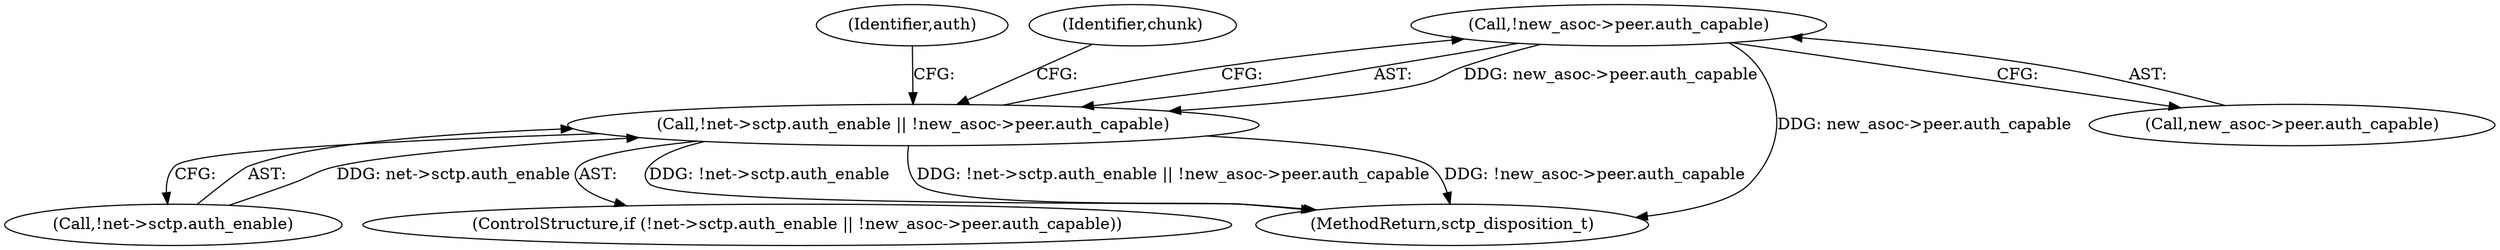 digraph "0_linux_ec0223ec48a90cb605244b45f7c62de856403729@pointer" {
"1000340" [label="(Call,!new_asoc->peer.auth_capable)"];
"1000333" [label="(Call,!net->sctp.auth_enable || !new_asoc->peer.auth_capable)"];
"1000341" [label="(Call,new_asoc->peer.auth_capable)"];
"1000363" [label="(Identifier,auth)"];
"1000334" [label="(Call,!net->sctp.auth_enable)"];
"1000332" [label="(ControlStructure,if (!net->sctp.auth_enable || !new_asoc->peer.auth_capable))"];
"1000545" [label="(MethodReturn,sctp_disposition_t)"];
"1000333" [label="(Call,!net->sctp.auth_enable || !new_asoc->peer.auth_capable)"];
"1000349" [label="(Identifier,chunk)"];
"1000340" [label="(Call,!new_asoc->peer.auth_capable)"];
"1000340" -> "1000333"  [label="AST: "];
"1000340" -> "1000341"  [label="CFG: "];
"1000341" -> "1000340"  [label="AST: "];
"1000333" -> "1000340"  [label="CFG: "];
"1000340" -> "1000545"  [label="DDG: new_asoc->peer.auth_capable"];
"1000340" -> "1000333"  [label="DDG: new_asoc->peer.auth_capable"];
"1000333" -> "1000332"  [label="AST: "];
"1000333" -> "1000334"  [label="CFG: "];
"1000334" -> "1000333"  [label="AST: "];
"1000349" -> "1000333"  [label="CFG: "];
"1000363" -> "1000333"  [label="CFG: "];
"1000333" -> "1000545"  [label="DDG: !net->sctp.auth_enable"];
"1000333" -> "1000545"  [label="DDG: !net->sctp.auth_enable || !new_asoc->peer.auth_capable"];
"1000333" -> "1000545"  [label="DDG: !new_asoc->peer.auth_capable"];
"1000334" -> "1000333"  [label="DDG: net->sctp.auth_enable"];
}
